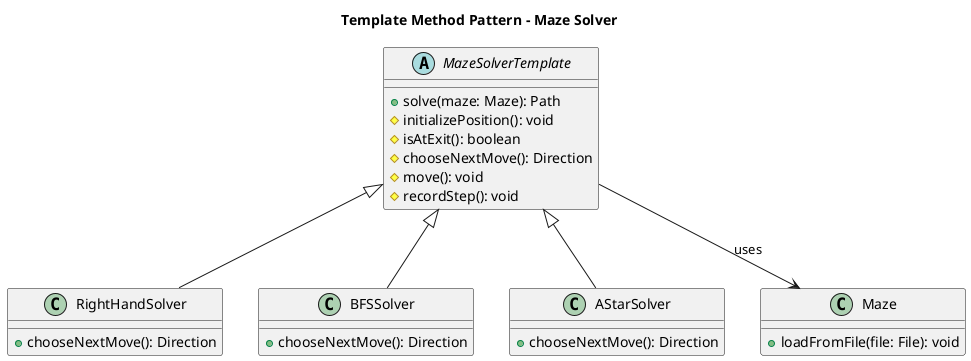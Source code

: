 @startuml
title Template Method Pattern - Maze Solver

abstract class MazeSolverTemplate {
    +solve(maze: Maze): Path
    #initializePosition(): void
    #isAtExit(): boolean
    #chooseNextMove(): Direction
    #move(): void
    #recordStep(): void
}

class RightHandSolver {
    +chooseNextMove(): Direction
}

class BFSSolver {
    +chooseNextMove(): Direction
}

class AStarSolver {
    +chooseNextMove(): Direction
}

MazeSolverTemplate <|-- RightHandSolver
MazeSolverTemplate <|-- BFSSolver
MazeSolverTemplate <|-- AStarSolver

class Maze {
    +loadFromFile(file: File): void
}

MazeSolverTemplate --> Maze : uses

@enduml